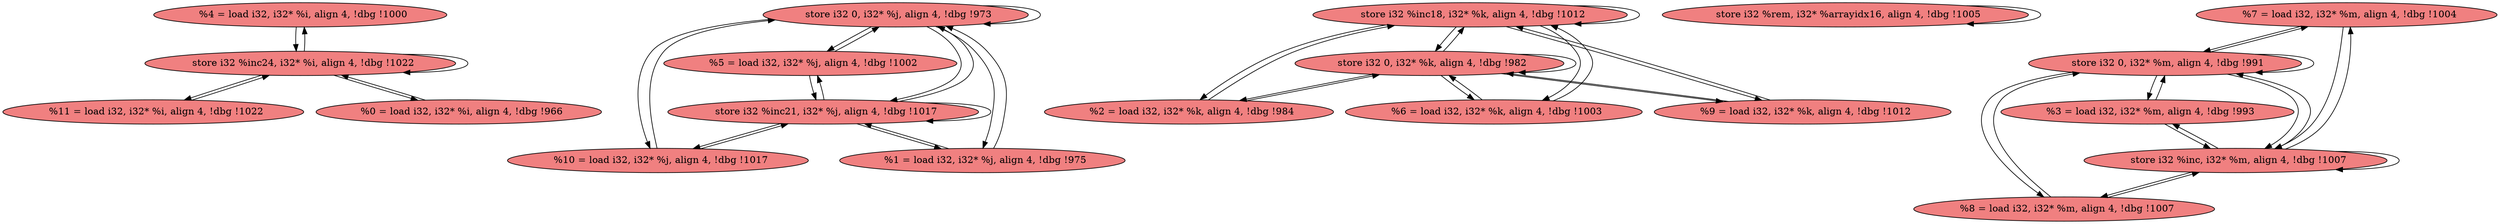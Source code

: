 
digraph G {


node218 [fillcolor=lightcoral,label="  %4 = load i32, i32* %i, align 4, !dbg !1000",shape=ellipse,style=filled ]
node217 [fillcolor=lightcoral,label="  store i32 0, i32* %j, align 4, !dbg !973",shape=ellipse,style=filled ]
node216 [fillcolor=lightcoral,label="  store i32 %inc18, i32* %k, align 4, !dbg !1012",shape=ellipse,style=filled ]
node205 [fillcolor=lightcoral,label="  %5 = load i32, i32* %j, align 4, !dbg !1002",shape=ellipse,style=filled ]
node204 [fillcolor=lightcoral,label="  store i32 %inc24, i32* %i, align 4, !dbg !1022",shape=ellipse,style=filled ]
node206 [fillcolor=lightcoral,label="  %11 = load i32, i32* %i, align 4, !dbg !1022",shape=ellipse,style=filled ]
node202 [fillcolor=lightcoral,label="  store i32 %rem, i32* %arrayidx16, align 4, !dbg !1005",shape=ellipse,style=filled ]
node207 [fillcolor=lightcoral,label="  store i32 0, i32* %k, align 4, !dbg !982",shape=ellipse,style=filled ]
node208 [fillcolor=lightcoral,label="  %0 = load i32, i32* %i, align 4, !dbg !966",shape=ellipse,style=filled ]
node203 [fillcolor=lightcoral,label="  %7 = load i32, i32* %m, align 4, !dbg !1004",shape=ellipse,style=filled ]
node209 [fillcolor=lightcoral,label="  %2 = load i32, i32* %k, align 4, !dbg !984",shape=ellipse,style=filled ]
node219 [fillcolor=lightcoral,label="  %6 = load i32, i32* %k, align 4, !dbg !1003",shape=ellipse,style=filled ]
node210 [fillcolor=lightcoral,label="  %10 = load i32, i32* %j, align 4, !dbg !1017",shape=ellipse,style=filled ]
node211 [fillcolor=lightcoral,label="  store i32 %inc21, i32* %j, align 4, !dbg !1017",shape=ellipse,style=filled ]
node213 [fillcolor=lightcoral,label="  store i32 0, i32* %m, align 4, !dbg !991",shape=ellipse,style=filled ]
node200 [fillcolor=lightcoral,label="  store i32 %inc, i32* %m, align 4, !dbg !1007",shape=ellipse,style=filled ]
node212 [fillcolor=lightcoral,label="  %1 = load i32, i32* %j, align 4, !dbg !975",shape=ellipse,style=filled ]
node215 [fillcolor=lightcoral,label="  %9 = load i32, i32* %k, align 4, !dbg !1012",shape=ellipse,style=filled ]
node201 [fillcolor=lightcoral,label="  %8 = load i32, i32* %m, align 4, !dbg !1007",shape=ellipse,style=filled ]
node214 [fillcolor=lightcoral,label="  %3 = load i32, i32* %m, align 4, !dbg !993",shape=ellipse,style=filled ]

node212->node211 [ ]
node211->node212 [ ]
node211->node217 [ ]
node217->node210 [ ]
node209->node216 [ ]
node217->node211 [ ]
node216->node209 [ ]
node210->node217 [ ]
node213->node200 [ ]
node200->node213 [ ]
node211->node210 [ ]
node200->node203 [ ]
node207->node209 [ ]
node208->node204 [ ]
node215->node207 [ ]
node207->node216 [ ]
node216->node215 [ ]
node219->node207 [ ]
node214->node213 [ ]
node215->node216 [ ]
node207->node219 [ ]
node218->node204 [ ]
node200->node214 [ ]
node201->node213 [ ]
node216->node219 [ ]
node210->node211 [ ]
node216->node216 [ ]
node204->node208 [ ]
node219->node216 [ ]
node204->node218 [ ]
node213->node214 [ ]
node213->node203 [ ]
node214->node200 [ ]
node212->node217 [ ]
node217->node205 [ ]
node205->node217 [ ]
node217->node212 [ ]
node204->node206 [ ]
node204->node204 [ ]
node202->node202 [ ]
node207->node215 [ ]
node203->node200 [ ]
node206->node204 [ ]
node205->node211 [ ]
node211->node205 [ ]
node213->node201 [ ]
node200->node201 [ ]
node211->node211 [ ]
node201->node200 [ ]
node216->node207 [ ]
node203->node213 [ ]
node200->node200 [ ]
node209->node207 [ ]
node217->node217 [ ]
node213->node213 [ ]
node207->node207 [ ]


}
